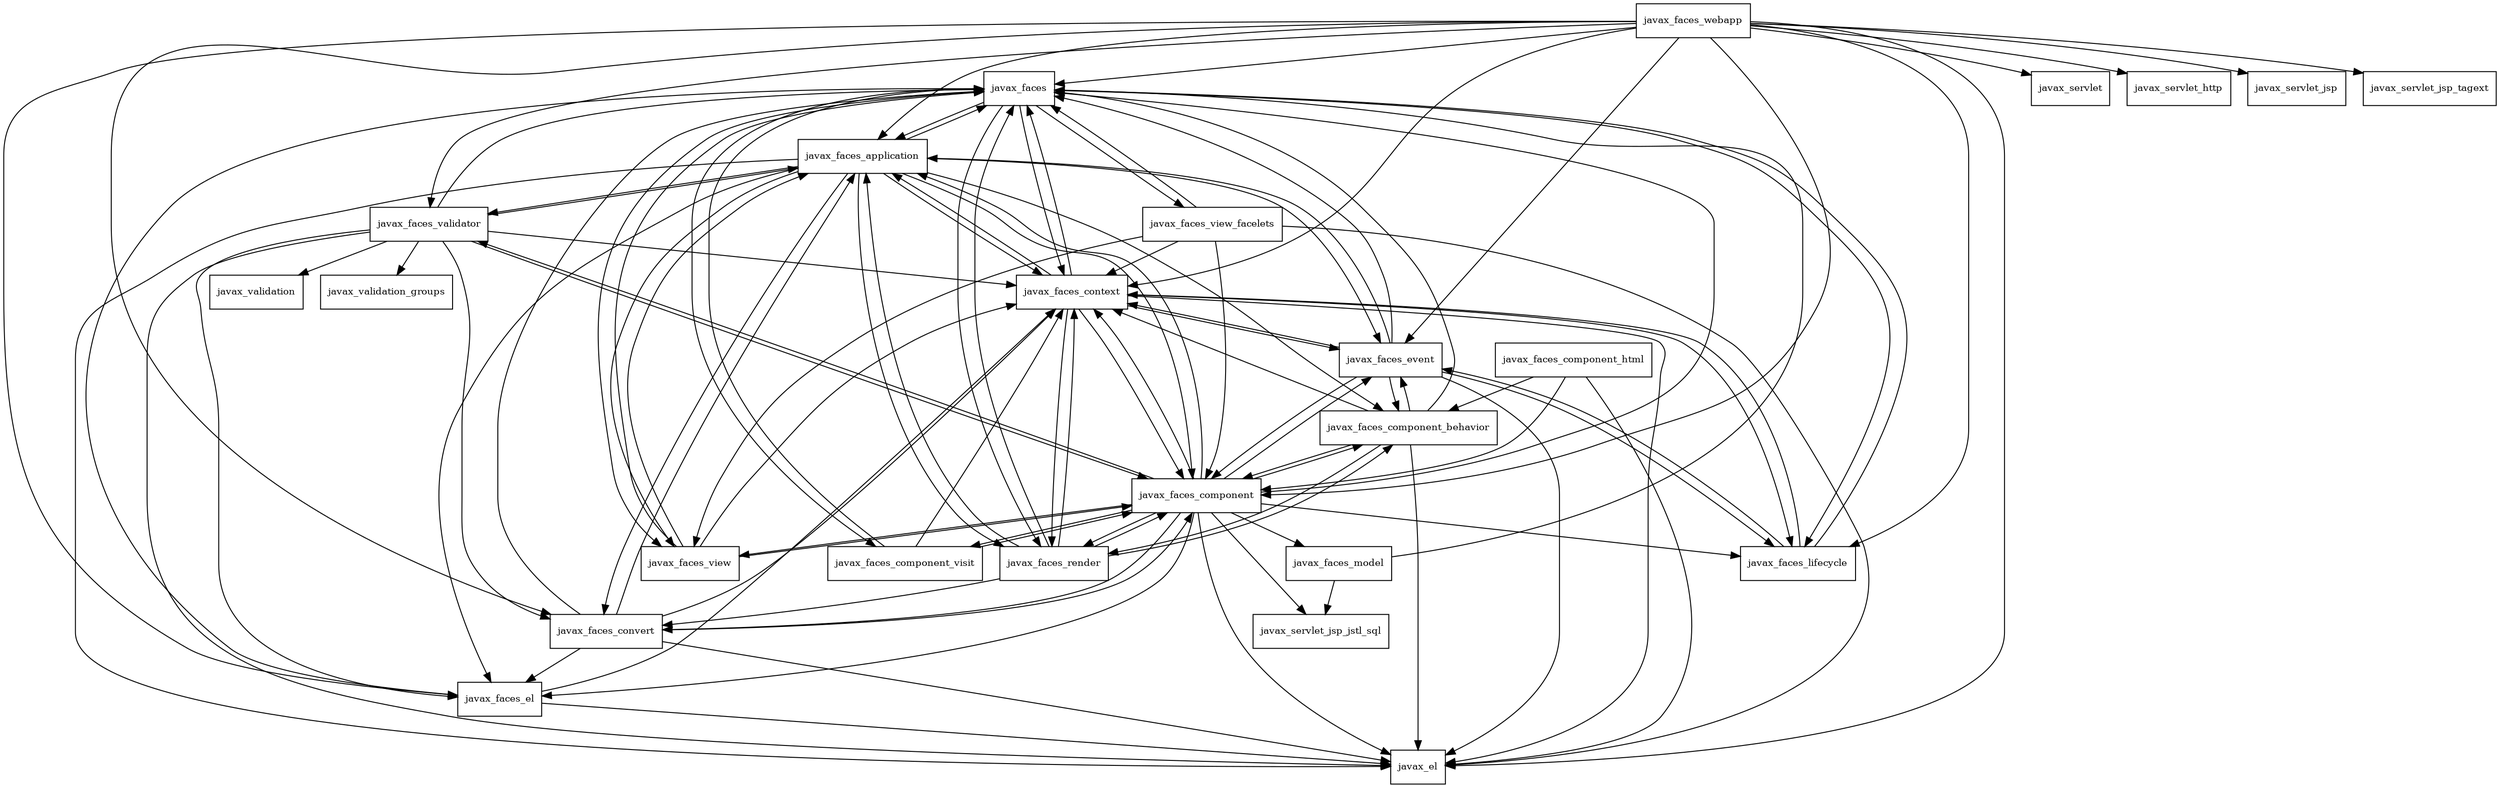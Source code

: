 digraph jboss_jsf_api_2_1_spec_2_1_28_Final_redhat_1_package_dependencies {
  node [shape = box, fontsize=10.0];
  javax_faces -> javax_faces_application;
  javax_faces -> javax_faces_component_visit;
  javax_faces -> javax_faces_context;
  javax_faces -> javax_faces_lifecycle;
  javax_faces -> javax_faces_render;
  javax_faces -> javax_faces_view;
  javax_faces -> javax_faces_view_facelets;
  javax_faces_application -> javax_el;
  javax_faces_application -> javax_faces;
  javax_faces_application -> javax_faces_component;
  javax_faces_application -> javax_faces_component_behavior;
  javax_faces_application -> javax_faces_context;
  javax_faces_application -> javax_faces_convert;
  javax_faces_application -> javax_faces_el;
  javax_faces_application -> javax_faces_event;
  javax_faces_application -> javax_faces_render;
  javax_faces_application -> javax_faces_validator;
  javax_faces_application -> javax_faces_view;
  javax_faces_component -> javax_el;
  javax_faces_component -> javax_faces;
  javax_faces_component -> javax_faces_application;
  javax_faces_component -> javax_faces_component_behavior;
  javax_faces_component -> javax_faces_component_visit;
  javax_faces_component -> javax_faces_context;
  javax_faces_component -> javax_faces_convert;
  javax_faces_component -> javax_faces_el;
  javax_faces_component -> javax_faces_event;
  javax_faces_component -> javax_faces_lifecycle;
  javax_faces_component -> javax_faces_model;
  javax_faces_component -> javax_faces_render;
  javax_faces_component -> javax_faces_validator;
  javax_faces_component -> javax_faces_view;
  javax_faces_component -> javax_servlet_jsp_jstl_sql;
  javax_faces_component_behavior -> javax_el;
  javax_faces_component_behavior -> javax_faces;
  javax_faces_component_behavior -> javax_faces_component;
  javax_faces_component_behavior -> javax_faces_context;
  javax_faces_component_behavior -> javax_faces_event;
  javax_faces_component_behavior -> javax_faces_render;
  javax_faces_component_html -> javax_el;
  javax_faces_component_html -> javax_faces_component;
  javax_faces_component_html -> javax_faces_component_behavior;
  javax_faces_component_visit -> javax_faces;
  javax_faces_component_visit -> javax_faces_component;
  javax_faces_component_visit -> javax_faces_context;
  javax_faces_context -> javax_el;
  javax_faces_context -> javax_faces;
  javax_faces_context -> javax_faces_application;
  javax_faces_context -> javax_faces_component;
  javax_faces_context -> javax_faces_event;
  javax_faces_context -> javax_faces_lifecycle;
  javax_faces_context -> javax_faces_render;
  javax_faces_convert -> javax_el;
  javax_faces_convert -> javax_faces;
  javax_faces_convert -> javax_faces_application;
  javax_faces_convert -> javax_faces_component;
  javax_faces_convert -> javax_faces_context;
  javax_faces_convert -> javax_faces_el;
  javax_faces_el -> javax_el;
  javax_faces_el -> javax_faces;
  javax_faces_el -> javax_faces_context;
  javax_faces_event -> javax_el;
  javax_faces_event -> javax_faces;
  javax_faces_event -> javax_faces_application;
  javax_faces_event -> javax_faces_component;
  javax_faces_event -> javax_faces_component_behavior;
  javax_faces_event -> javax_faces_context;
  javax_faces_event -> javax_faces_lifecycle;
  javax_faces_lifecycle -> javax_faces;
  javax_faces_lifecycle -> javax_faces_context;
  javax_faces_lifecycle -> javax_faces_event;
  javax_faces_model -> javax_faces;
  javax_faces_model -> javax_servlet_jsp_jstl_sql;
  javax_faces_render -> javax_faces;
  javax_faces_render -> javax_faces_application;
  javax_faces_render -> javax_faces_component;
  javax_faces_render -> javax_faces_component_behavior;
  javax_faces_render -> javax_faces_context;
  javax_faces_render -> javax_faces_convert;
  javax_faces_validator -> javax_el;
  javax_faces_validator -> javax_faces;
  javax_faces_validator -> javax_faces_application;
  javax_faces_validator -> javax_faces_component;
  javax_faces_validator -> javax_faces_context;
  javax_faces_validator -> javax_faces_convert;
  javax_faces_validator -> javax_faces_el;
  javax_faces_validator -> javax_validation;
  javax_faces_validator -> javax_validation_groups;
  javax_faces_view -> javax_faces;
  javax_faces_view -> javax_faces_application;
  javax_faces_view -> javax_faces_component;
  javax_faces_view -> javax_faces_context;
  javax_faces_view_facelets -> javax_el;
  javax_faces_view_facelets -> javax_faces;
  javax_faces_view_facelets -> javax_faces_component;
  javax_faces_view_facelets -> javax_faces_context;
  javax_faces_view_facelets -> javax_faces_view;
  javax_faces_webapp -> javax_el;
  javax_faces_webapp -> javax_faces;
  javax_faces_webapp -> javax_faces_application;
  javax_faces_webapp -> javax_faces_component;
  javax_faces_webapp -> javax_faces_context;
  javax_faces_webapp -> javax_faces_convert;
  javax_faces_webapp -> javax_faces_el;
  javax_faces_webapp -> javax_faces_event;
  javax_faces_webapp -> javax_faces_lifecycle;
  javax_faces_webapp -> javax_faces_validator;
  javax_faces_webapp -> javax_servlet;
  javax_faces_webapp -> javax_servlet_http;
  javax_faces_webapp -> javax_servlet_jsp;
  javax_faces_webapp -> javax_servlet_jsp_tagext;
}
